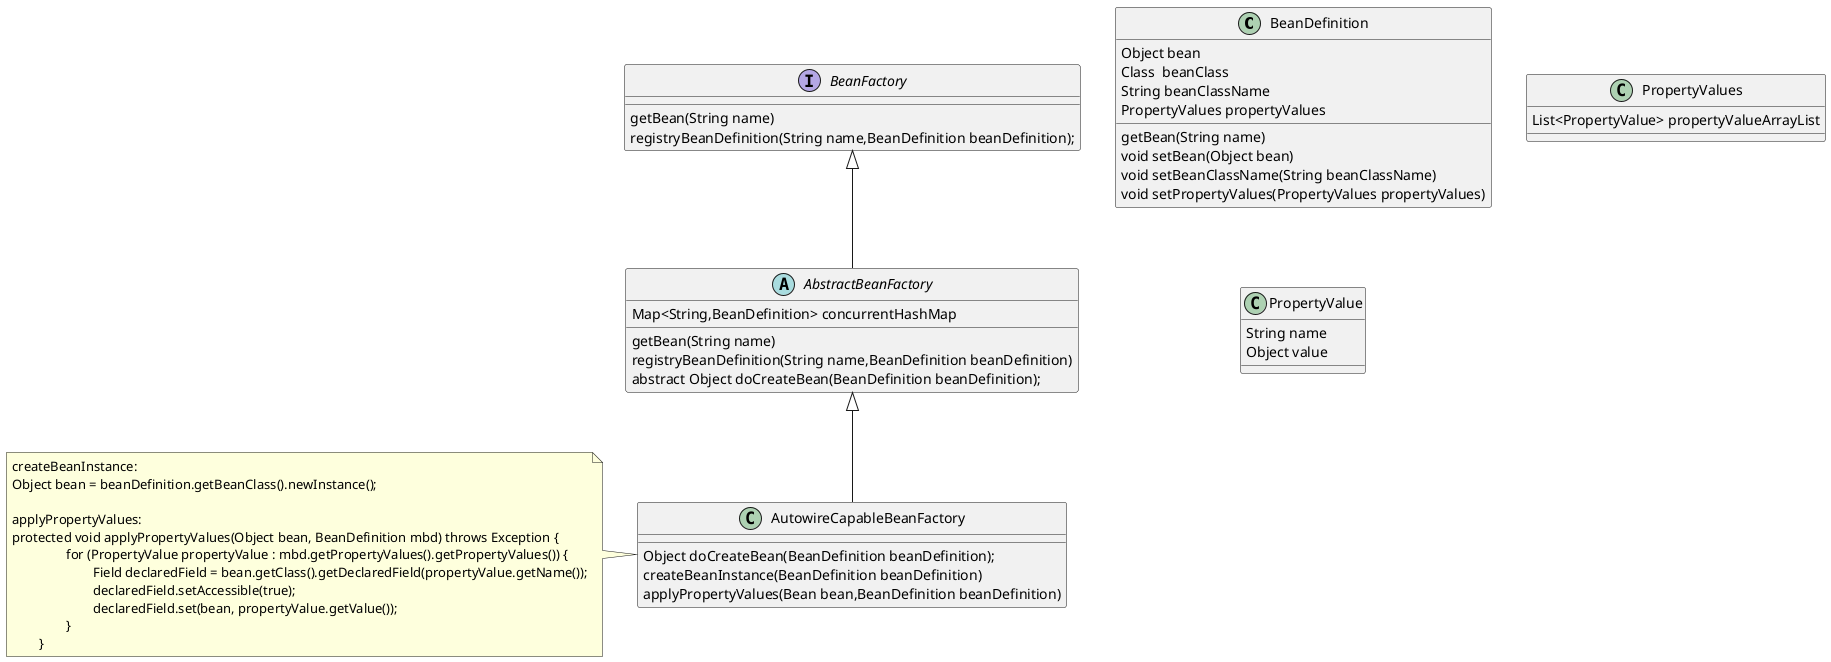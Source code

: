 @startuml

class BeanDefinition {
Object bean
Class  beanClass
String beanClassName
PropertyValues propertyValues
getBean(String name)
void setBean(Object bean)
void setBeanClassName(String beanClassName)
void setPropertyValues(PropertyValues propertyValues)
}


interface BeanFactory {
getBean(String name)
registryBeanDefinition(String name,BeanDefinition beanDefinition);
}

abstract class AbstractBeanFactory{
Map<String,BeanDefinition> concurrentHashMap
getBean(String name)
registryBeanDefinition(String name,BeanDefinition beanDefinition)
abstract Object doCreateBean(BeanDefinition beanDefinition);

}

BeanFactory <|-- AbstractBeanFactory

class AutowireCapableBeanFactory{
Object doCreateBean(BeanDefinition beanDefinition);
createBeanInstance(BeanDefinition beanDefinition)
applyPropertyValues(Bean bean,BeanDefinition beanDefinition)
}

note left
createBeanInstance:
Object bean = beanDefinition.getBeanClass().newInstance();

applyPropertyValues:
protected void applyPropertyValues(Object bean, BeanDefinition mbd) throws Exception {
		for (PropertyValue propertyValue : mbd.getPropertyValues().getPropertyValues()) {
			Field declaredField = bean.getClass().getDeclaredField(propertyValue.getName());
			declaredField.setAccessible(true);
			declaredField.set(bean, propertyValue.getValue());
		}
	}
end note

AbstractBeanFactory <|-- AutowireCapableBeanFactory

class PropertyValues{
List<PropertyValue> propertyValueArrayList
}

class PropertyValue{
String name
Object value
}



@enduml